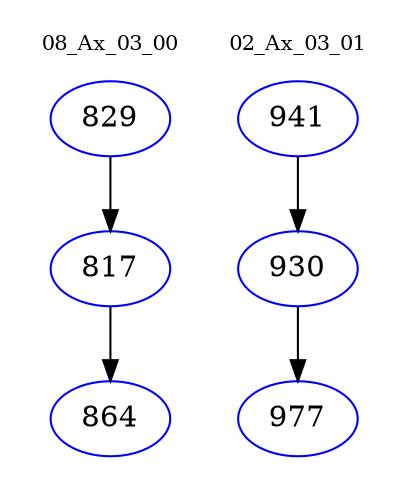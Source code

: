 digraph{
subgraph cluster_0 {
color = white
label = "08_Ax_03_00";
fontsize=10;
T0_829 [label="829", color="blue"]
T0_829 -> T0_817 [color="black"]
T0_817 [label="817", color="blue"]
T0_817 -> T0_864 [color="black"]
T0_864 [label="864", color="blue"]
}
subgraph cluster_1 {
color = white
label = "02_Ax_03_01";
fontsize=10;
T1_941 [label="941", color="blue"]
T1_941 -> T1_930 [color="black"]
T1_930 [label="930", color="blue"]
T1_930 -> T1_977 [color="black"]
T1_977 [label="977", color="blue"]
}
}
